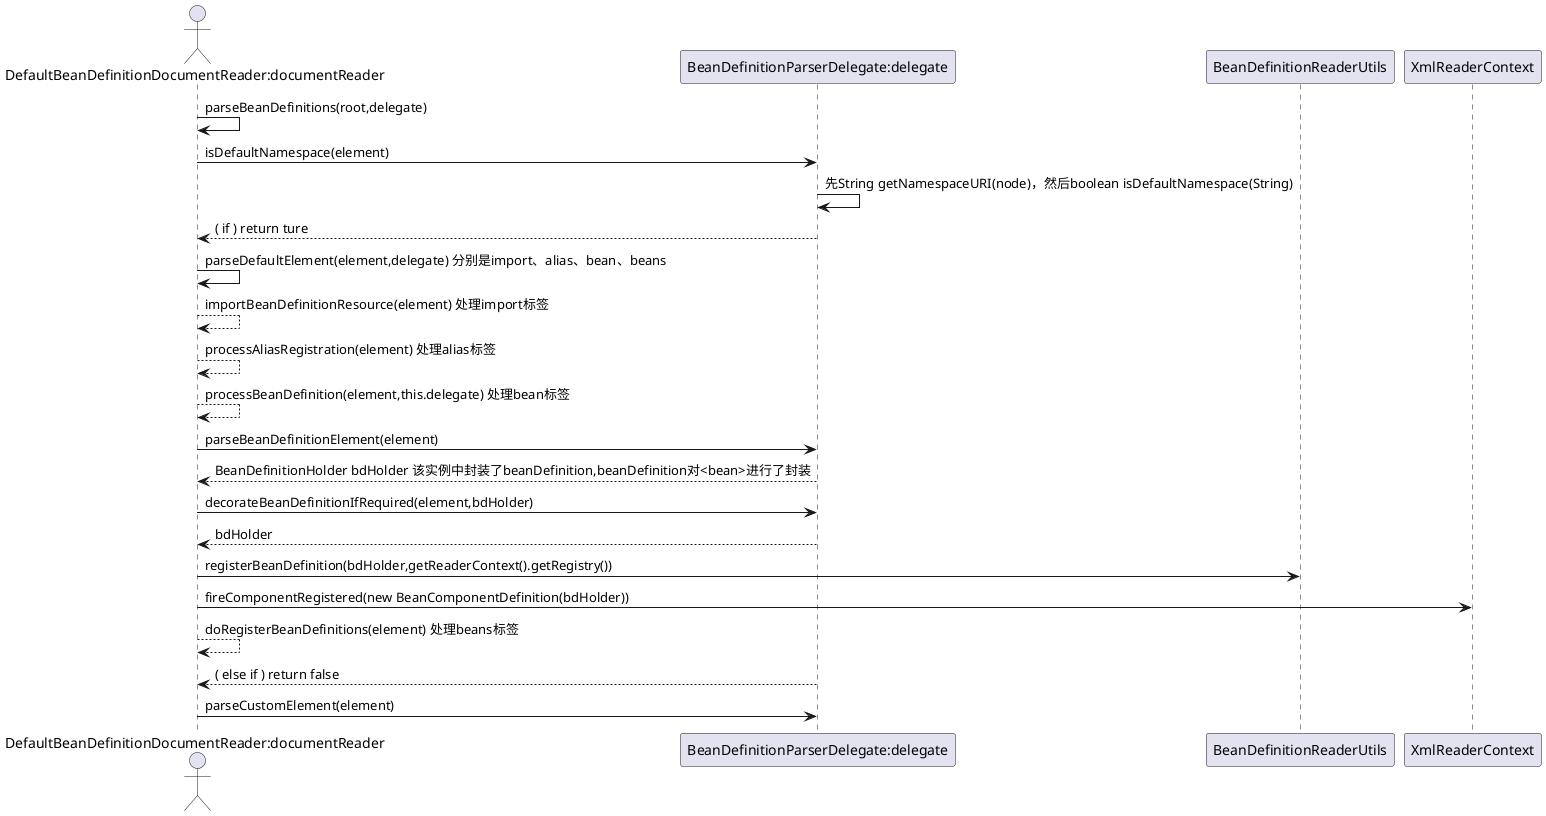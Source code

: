 @startuml
actor documentReader as "DefaultBeanDefinitionDocumentReader:documentReader"
participant delegate as "BeanDefinitionParserDelegate:delegate"
participant util as "BeanDefinitionReaderUtils"
participant context as "XmlReaderContext"
documentReader->documentReader:parseBeanDefinitions(root,delegate)
documentReader->delegate:isDefaultNamespace(element)
delegate->delegate:先String getNamespaceURI(node)，然后boolean isDefaultNamespace(String)
documentReader<--delegate:( if ) return ture
documentReader->documentReader:parseDefaultElement(element,delegate) 分别是import、alias、bean、beans
documentReader-->documentReader:importBeanDefinitionResource(element) 处理import标签
documentReader-->documentReader:processAliasRegistration(element) 处理alias标签
documentReader-->documentReader:processBeanDefinition(element,this.delegate) 处理bean标签
documentReader->delegate:parseBeanDefinitionElement(element)
documentReader<--delegate:BeanDefinitionHolder bdHolder 该实例中封装了beanDefinition,beanDefinition对<bean>进行了封装
documentReader->delegate:decorateBeanDefinitionIfRequired(element,bdHolder)
documentReader<--delegate:bdHolder
documentReader->util:registerBeanDefinition(bdHolder,getReaderContext().getRegistry())
documentReader->context:fireComponentRegistered(new BeanComponentDefinition(bdHolder))
documentReader-->documentReader:doRegisterBeanDefinitions(element) 处理beans标签
documentReader<--delegate:( else if ) return false
documentReader->delegate:parseCustomElement(element)
@enduml